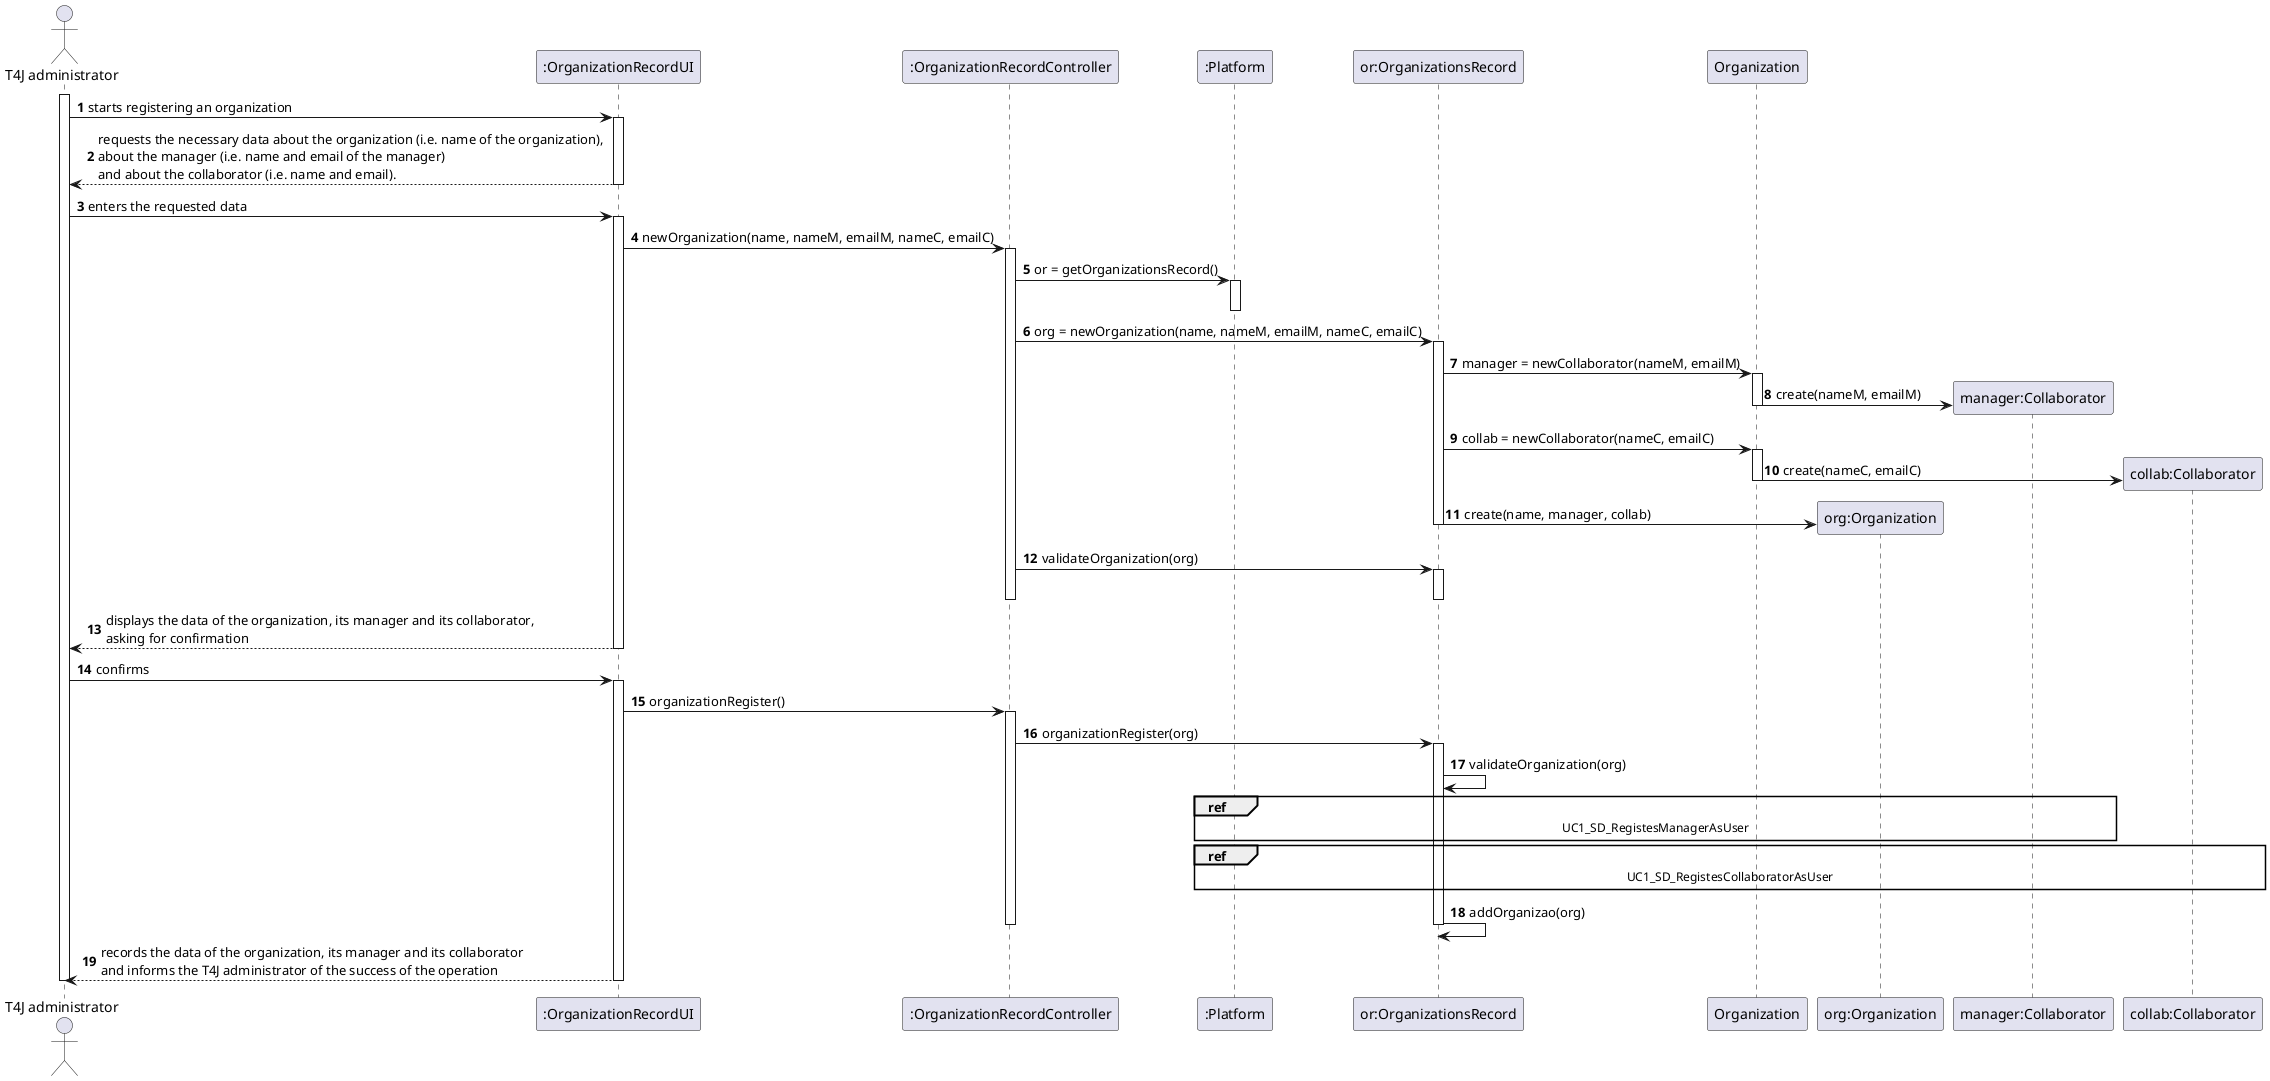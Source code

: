 @startuml
autonumber

actor "T4J administrator" as ADM
participant ":OrganizationRecordUI" as UI
participant ":OrganizationRecordController" as CTRL
participant ":Platform" as PLAT
participant "or:OrganizationsRecord" as ORGS
participant "Organization" as _ORG
participant "org:Organization" as ORG
participant "manager:Collaborator" as MANAGER
participant "collab:Collaborator" as COLLAB

activate ADM
ADM -> UI : starts registering an organization
activate UI
UI --> ADM : requests the necessary data about the organization (i.e. name of the organization), \nabout the manager (i.e. name and email of the manager) \nand about the collaborator (i.e. name and email).
deactivate UI

ADM -> UI : enters the requested data
activate UI

UI -> CTRL : newOrganization(name, nameM, emailM, nameC, emailC)
activate CTRL

CTRL -> PLAT: or = getOrganizationsRecord()
activate PLAT
deactivate PLAT

CTRL -> ORGS: org = newOrganization(name, nameM, emailM, nameC, emailC)
activate ORGS

ORGS -> _ORG: manager = newCollaborator(nameM, emailM)
activate _ORG
_ORG -> MANAGER** : create(nameM, emailM)
deactivate _ORG

ORGS -> _ORG: collab = newCollaborator(nameC, emailC)
activate _ORG
_ORG -> COLLAB** : create(nameC, emailC)
deactivate _ORG

ORGS -> ORG ** : create(name, manager, collab)
deactivate ORGS

CTRL -> ORGS : validateOrganization(org)
activate ORGS
deactivate ORGS

deactivate CTRL
UI --> ADM : displays the data of the organization, its manager and its collaborator, \nasking for confirmation
deactivate UI

ADM -> UI : confirms
activate UI

UI -> CTRL: organizationRegister()
activate CTRL
CTRL -> ORGS: organizationRegister(org)
activate ORGS

ORGS -> ORGS: validateOrganization(org)

ref over ORGS, MANAGER, PLAT
  UC1_SD_RegistesManagerAsUser
end ref

ref over ORGS, COLLAB, PLAT
  UC1_SD_RegistesCollaboratorAsUser
end ref

ORGS -> ORGS: addOrganizao(org)
deactivate ORGS

deactivate CTRL
UI --> ADM :  records the data of the organization, its manager and its collaborator \nand informs the T4J administrator of the success of the operation
deactivate UI

deactivate ADM
@enduml